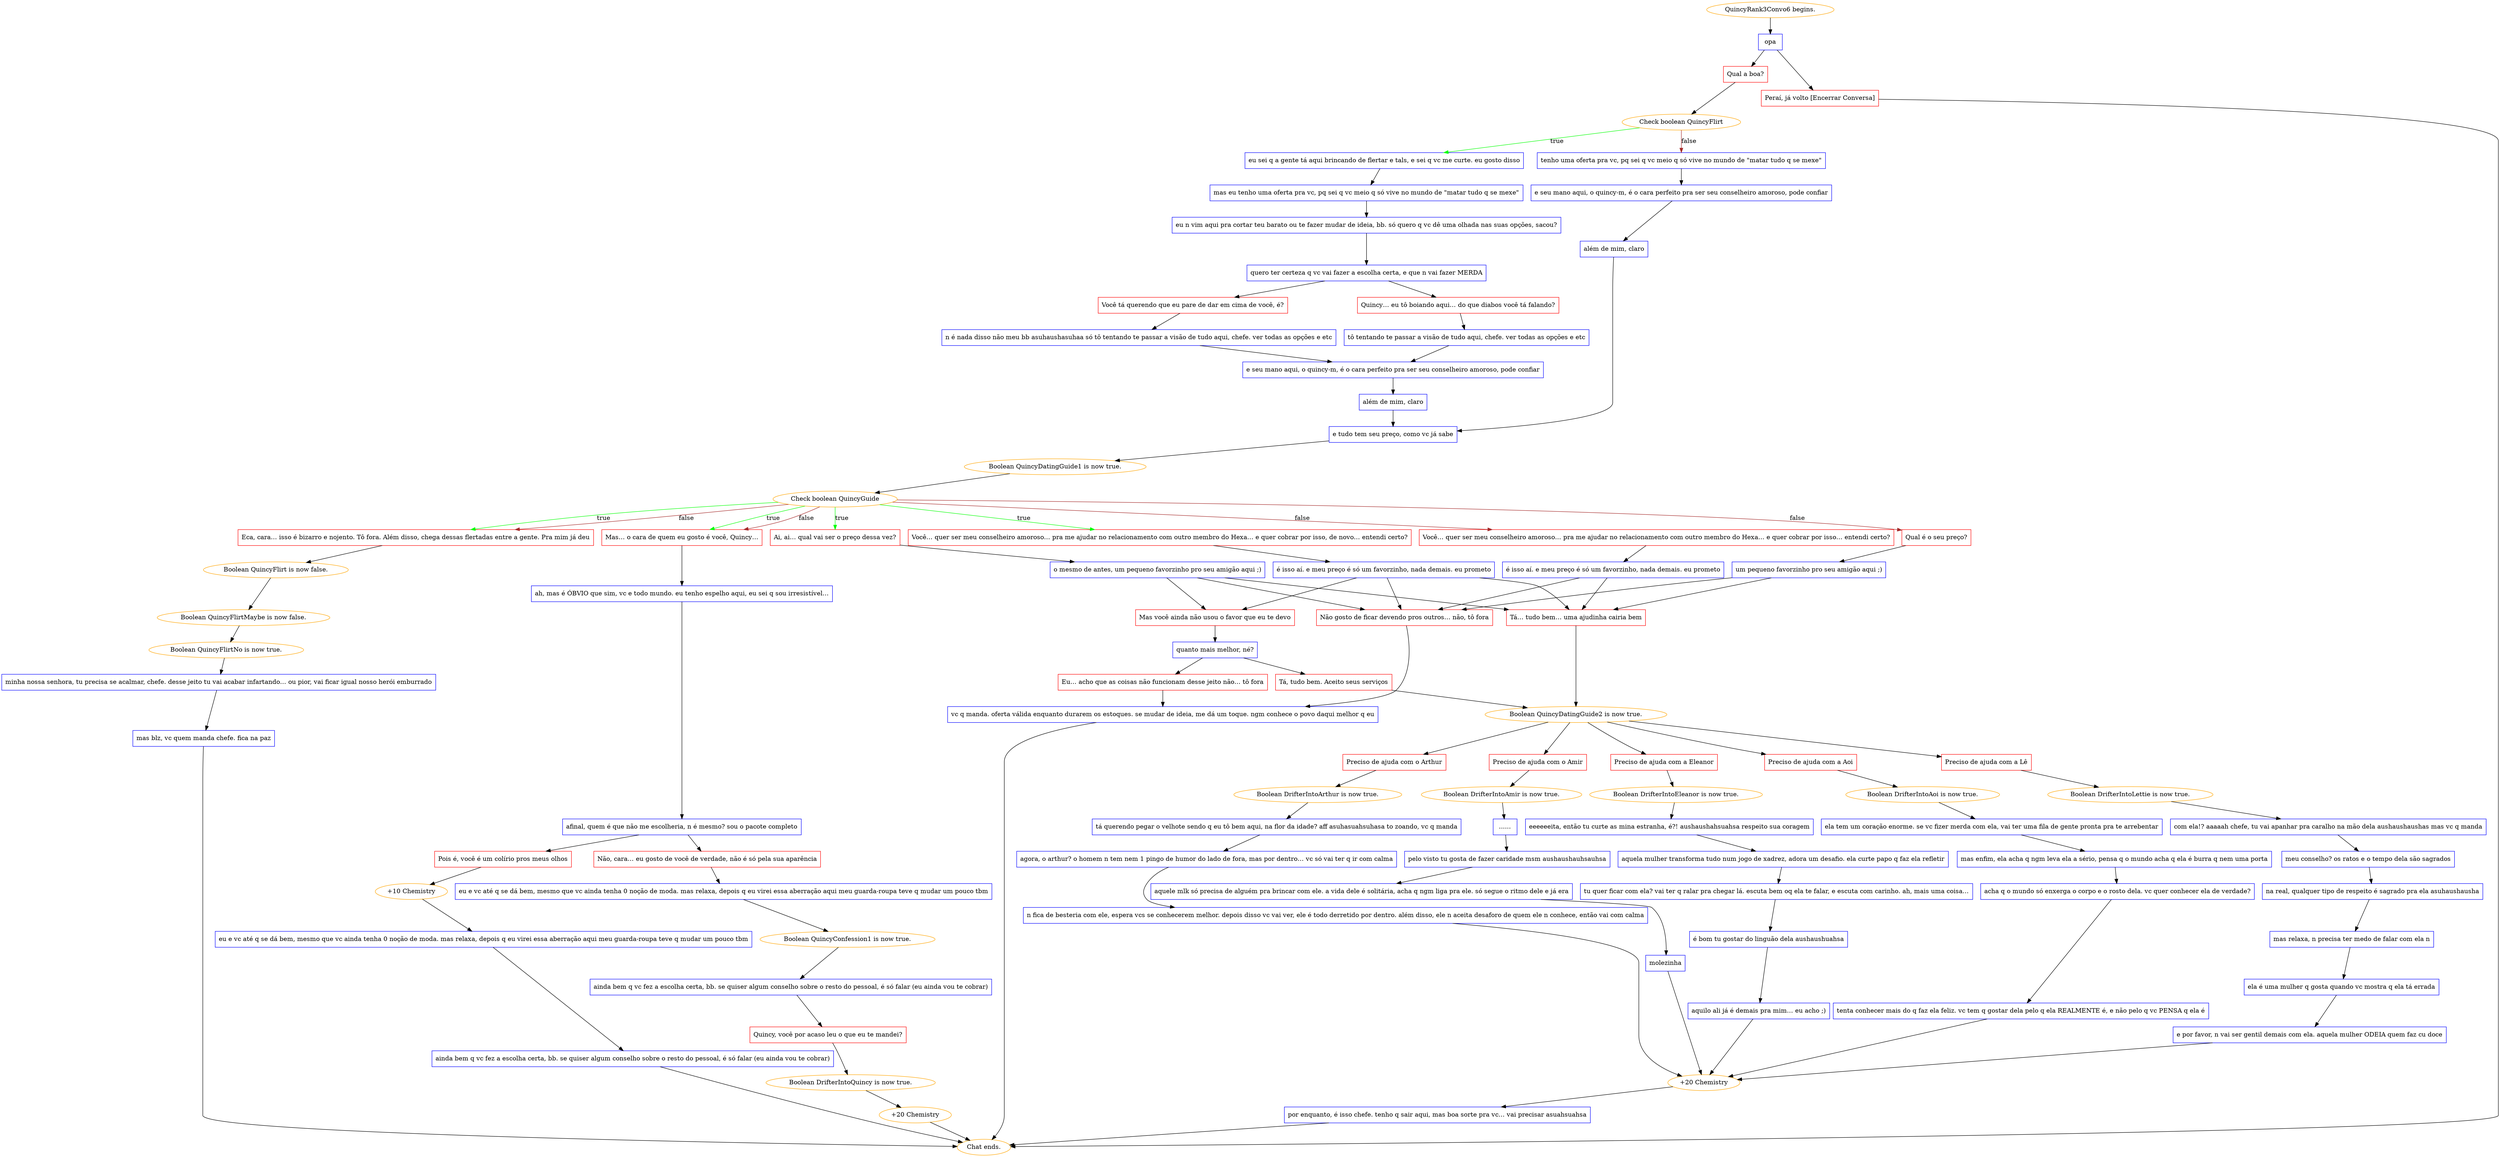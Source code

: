 digraph {
	"QuincyRank3Convo6 begins." [color=orange];
		"QuincyRank3Convo6 begins." -> j1899134527;
	j1899134527 [label="opa",shape=box,color=blue];
		j1899134527 -> j3283129214;
		j1899134527 -> j1351040982;
	j3283129214 [label="Qual a boa?",shape=box,color=red];
		j3283129214 -> j1014815872;
	j1351040982 [label="Peraí, já volto [Encerrar Conversa]",shape=box,color=red];
		j1351040982 -> "Chat ends.";
	j1014815872 [label="Check boolean QuincyFlirt",color=orange];
		j1014815872 -> j2688560369 [label=true,color=green];
		j1014815872 -> j3080964748 [label=false,color=brown];
	"Chat ends." [color=orange];
	j2688560369 [label="eu sei q a gente tá aqui brincando de flertar e tals, e sei q vc me curte. eu gosto disso",shape=box,color=blue];
		j2688560369 -> j4181937812;
	j3080964748 [label="tenho uma oferta pra vc, pq sei q vc meio q só vive no mundo de \"matar tudo q se mexe\"",shape=box,color=blue];
		j3080964748 -> j1052271242;
	j4181937812 [label="mas eu tenho uma oferta pra vc, pq sei q vc meio q só vive no mundo de \"matar tudo q se mexe\"",shape=box,color=blue];
		j4181937812 -> j3052379951;
	j1052271242 [label="e seu mano aqui, o quincy-m, é o cara perfeito pra ser seu conselheiro amoroso, pode confiar",shape=box,color=blue];
		j1052271242 -> j203169037;
	j3052379951 [label="eu n vim aqui pra cortar teu barato ou te fazer mudar de ideia, bb. só quero q vc dê uma olhada nas suas opções, sacou?",shape=box,color=blue];
		j3052379951 -> j2818376287;
	j203169037 [label="além de mim, claro",shape=box,color=blue];
		j203169037 -> j4233522807;
	j2818376287 [label="quero ter certeza q vc vai fazer a escolha certa, e que n vai fazer MERDA",shape=box,color=blue];
		j2818376287 -> j1246259162;
		j2818376287 -> j2829090144;
	j4233522807 [label="e tudo tem seu preço, como vc já sabe",shape=box,color=blue];
		j4233522807 -> j3858156737;
	j1246259162 [label="Quincy… eu tô boiando aqui… do que diabos você tá falando?",shape=box,color=red];
		j1246259162 -> j1976776343;
	j2829090144 [label="Você tá querendo que eu pare de dar em cima de você, é?",shape=box,color=red];
		j2829090144 -> j4289367729;
	j3858156737 [label="Boolean QuincyDatingGuide1 is now true.",color=orange];
		j3858156737 -> j3595540058;
	j1976776343 [label="tô tentando te passar a visão de tudo aqui, chefe. ver todas as opções e etc",shape=box,color=blue];
		j1976776343 -> j794977270;
	j4289367729 [label="n é nada disso não meu bb asuhaushasuhaa só tô tentando te passar a visão de tudo aqui, chefe. ver todas as opções e etc",shape=box,color=blue];
		j4289367729 -> j794977270;
	j3595540058 [label="Check boolean QuincyGuide",color=orange];
		j3595540058 -> j3364512253 [label=true,color=green];
		j3595540058 -> j3413141330 [label=true,color=green];
		j3595540058 -> j2612066228 [label=true,color=green];
		j3595540058 -> j719621546 [label=true,color=green];
		j3595540058 -> j1269861873 [label=false,color=brown];
		j3595540058 -> j2350319462 [label=false,color=brown];
		j3595540058 -> j2612066228 [label=false,color=brown];
		j3595540058 -> j719621546 [label=false,color=brown];
	j794977270 [label="e seu mano aqui, o quincy-m, é o cara perfeito pra ser seu conselheiro amoroso, pode confiar",shape=box,color=blue];
		j794977270 -> j374289655;
	j3364512253 [label="Você… quer ser meu conselheiro amoroso… pra me ajudar no relacionamento com outro membro do Hexa… e quer cobrar por isso, de novo… entendi certo?",shape=box,color=red];
		j3364512253 -> j1382402533;
	j3413141330 [label="Ai, ai… qual vai ser o preço dessa vez?",shape=box,color=red];
		j3413141330 -> j4203925583;
	j2612066228 [label="Eca, cara… isso é bizarro e nojento. Tô fora. Além disso, chega dessas flertadas entre a gente. Pra mim já deu",shape=box,color=red];
		j2612066228 -> j2702586282;
	j719621546 [label="Mas… o cara de quem eu gosto é você, Quincy…",shape=box,color=red];
		j719621546 -> j3465859200;
	j1269861873 [label="Qual é o seu preço?",shape=box,color=red];
		j1269861873 -> j1884598213;
	j2350319462 [label="Você… quer ser meu conselheiro amoroso… pra me ajudar no relacionamento com outro membro do Hexa… e quer cobrar por isso… entendi certo?",shape=box,color=red];
		j2350319462 -> j3336907204;
	j374289655 [label="além de mim, claro",shape=box,color=blue];
		j374289655 -> j4233522807;
	j1382402533 [label="é isso aí. e meu preço é só um favorzinho, nada demais. eu prometo",shape=box,color=blue];
		j1382402533 -> j1652860260;
		j1382402533 -> j1393485364;
		j1382402533 -> j1429370502;
	j4203925583 [label="o mesmo de antes, um pequeno favorzinho pro seu amigão aqui ;)",shape=box,color=blue];
		j4203925583 -> j1652860260;
		j4203925583 -> j1393485364;
		j4203925583 -> j1429370502;
	j2702586282 [label="Boolean QuincyFlirt is now false.",color=orange];
		j2702586282 -> j3488822375;
	j3465859200 [label="ah, mas é ÓBVIO que sim, vc e todo mundo. eu tenho espelho aqui, eu sei q sou irresistível…",shape=box,color=blue];
		j3465859200 -> j1741402013;
	j1884598213 [label="um pequeno favorzinho pro seu amigão aqui ;)",shape=box,color=blue];
		j1884598213 -> j1393485364;
		j1884598213 -> j1429370502;
	j3336907204 [label="é isso aí. e meu preço é só um favorzinho, nada demais. eu prometo",shape=box,color=blue];
		j3336907204 -> j1393485364;
		j3336907204 -> j1429370502;
	j1652860260 [label="Mas você ainda não usou o favor que eu te devo",shape=box,color=red];
		j1652860260 -> j274194518;
	j1393485364 [label="Não gosto de ficar devendo pros outros… não, tô fora",shape=box,color=red];
		j1393485364 -> j644459072;
	j1429370502 [label="Tá… tudo bem… uma ajudinha cairia bem",shape=box,color=red];
		j1429370502 -> j3319277691;
	j3488822375 [label="Boolean QuincyFlirtMaybe is now false.",color=orange];
		j3488822375 -> j3176526241;
	j1741402013 [label="afinal, quem é que não me escolheria, n é mesmo? sou o pacote completo",shape=box,color=blue];
		j1741402013 -> j3911867510;
		j1741402013 -> j649771014;
	j274194518 [label="quanto mais melhor, né?",shape=box,color=blue];
		j274194518 -> j498542357;
		j274194518 -> j2323948481;
	j644459072 [label="vc q manda. oferta válida enquanto durarem os estoques. se mudar de ideia, me dá um toque. ngm conhece o povo daqui melhor q eu",shape=box,color=blue];
		j644459072 -> "Chat ends.";
	j3319277691 [label="Boolean QuincyDatingGuide2 is now true.",color=orange];
		j3319277691 -> j350755663;
		j3319277691 -> j1232953483;
		j3319277691 -> j1804407155;
		j3319277691 -> j2521514269;
		j3319277691 -> j1247294776;
	j3176526241 [label="Boolean QuincyFlirtNo is now true.",color=orange];
		j3176526241 -> j4029377560;
	j3911867510 [label="Não, cara… eu gosto de você de verdade, não é só pela sua aparência",shape=box,color=red];
		j3911867510 -> j3598531008;
	j649771014 [label="Pois é, você é um colírio pros meus olhos",shape=box,color=red];
		j649771014 -> j161277483;
	j498542357 [label="Eu… acho que as coisas não funcionam desse jeito não… tô fora",shape=box,color=red];
		j498542357 -> j644459072;
	j2323948481 [label="Tá, tudo bem. Aceito seus serviços",shape=box,color=red];
		j2323948481 -> j3319277691;
	j350755663 [label="Preciso de ajuda com a Lê",shape=box,color=red];
		j350755663 -> j2313943888;
	j1232953483 [label="Preciso de ajuda com o Arthur",shape=box,color=red];
		j1232953483 -> j3946223148;
	j1804407155 [label="Preciso de ajuda com o Amir",shape=box,color=red];
		j1804407155 -> j1743564712;
	j2521514269 [label="Preciso de ajuda com a Eleanor",shape=box,color=red];
		j2521514269 -> j3019638465;
	j1247294776 [label="Preciso de ajuda com a Aoi",shape=box,color=red];
		j1247294776 -> j2375294503;
	j4029377560 [label="minha nossa senhora, tu precisa se acalmar, chefe. desse jeito tu vai acabar infartando… ou pior, vai ficar igual nosso herói emburrado",shape=box,color=blue];
		j4029377560 -> j1884768275;
	j3598531008 [label="eu e vc até q se dá bem, mesmo que vc ainda tenha 0 noção de moda. mas relaxa, depois q eu virei essa aberração aqui meu guarda-roupa teve q mudar um pouco tbm",shape=box,color=blue];
		j3598531008 -> j4039518050;
	j161277483 [label="+10 Chemistry",color=orange];
		j161277483 -> j3028806730;
	j2313943888 [label="Boolean DrifterIntoLettie is now true.",color=orange];
		j2313943888 -> j4159096700;
	j3946223148 [label="Boolean DrifterIntoArthur is now true.",color=orange];
		j3946223148 -> j181129079;
	j1743564712 [label="Boolean DrifterIntoAmir is now true.",color=orange];
		j1743564712 -> j117864180;
	j3019638465 [label="Boolean DrifterIntoEleanor is now true.",color=orange];
		j3019638465 -> j3831473841;
	j2375294503 [label="Boolean DrifterIntoAoi is now true.",color=orange];
		j2375294503 -> j2817259613;
	j1884768275 [label="mas blz, vc quem manda chefe. fica na paz",shape=box,color=blue];
		j1884768275 -> "Chat ends.";
	j4039518050 [label="Boolean QuincyConfession1 is now true.",color=orange];
		j4039518050 -> j1419402318;
	j3028806730 [label="eu e vc até q se dá bem, mesmo que vc ainda tenha 0 noção de moda. mas relaxa, depois q eu virei essa aberração aqui meu guarda-roupa teve q mudar um pouco tbm",shape=box,color=blue];
		j3028806730 -> j502567749;
	j4159096700 [label="com ela!? aaaaah chefe, tu vai apanhar pra caralho na mão dela aushaushaushas mas vc q manda",shape=box,color=blue];
		j4159096700 -> j38740230;
	j181129079 [label="tá querendo pegar o velhote sendo q eu tô bem aqui, na flor da idade? aff asuhasuahsuhasa to zoando, vc q manda",shape=box,color=blue];
		j181129079 -> j3769787996;
	j117864180 [label="......",shape=box,color=blue];
		j117864180 -> j3188163826;
	j3831473841 [label="eeeeeeita, então tu curte as mina estranha, é?! aushaushahsuahsa respeito sua coragem",shape=box,color=blue];
		j3831473841 -> j2131376502;
	j2817259613 [label="ela tem um coração enorme. se vc fizer merda com ela, vai ter uma fila de gente pronta pra te arrebentar",shape=box,color=blue];
		j2817259613 -> j724614212;
	j1419402318 [label="ainda bem q vc fez a escolha certa, bb. se quiser algum conselho sobre o resto do pessoal, é só falar (eu ainda vou te cobrar)",shape=box,color=blue];
		j1419402318 -> j4252682751;
	j502567749 [label="ainda bem q vc fez a escolha certa, bb. se quiser algum conselho sobre o resto do pessoal, é só falar (eu ainda vou te cobrar)",shape=box,color=blue];
		j502567749 -> "Chat ends.";
	j38740230 [label="meu conselho? os ratos e o tempo dela são sagrados",shape=box,color=blue];
		j38740230 -> j1778385156;
	j3769787996 [label="agora, o arthur? o homem n tem nem 1 pingo de humor do lado de fora, mas por dentro… vc só vai ter q ir com calma",shape=box,color=blue];
		j3769787996 -> j1145421070;
	j3188163826 [label="pelo visto tu gosta de fazer caridade msm aushaushauhsauhsa",shape=box,color=blue];
		j3188163826 -> j164074223;
	j2131376502 [label="aquela mulher transforma tudo num jogo de xadrez, adora um desafio. ela curte papo q faz ela refletir",shape=box,color=blue];
		j2131376502 -> j100451127;
	j724614212 [label="mas enfim, ela acha q ngm leva ela a sério, pensa q o mundo acha q ela é burra q nem uma porta",shape=box,color=blue];
		j724614212 -> j3012282366;
	j4252682751 [label="Quincy, você por acaso leu o que eu te mandei?",shape=box,color=red];
		j4252682751 -> j359041193;
	j1778385156 [label="na real, qualquer tipo de respeito é sagrado pra ela asuhaushausha",shape=box,color=blue];
		j1778385156 -> j993615987;
	j1145421070 [label="n fica de besteria com ele, espera vcs se conhecerem melhor. depois disso vc vai ver, ele é todo derretido por dentro. além disso, ele n aceita desaforo de quem ele n conhece, então vai com calma",shape=box,color=blue];
		j1145421070 -> j806745494;
	j164074223 [label="aquele mlk só precisa de alguém pra brincar com ele. a vida dele é solitária, acha q ngm liga pra ele. só segue o ritmo dele e já era",shape=box,color=blue];
		j164074223 -> j1841293868;
	j100451127 [label="tu quer ficar com ela? vai ter q ralar pra chegar lá. escuta bem oq ela te falar, e escuta com carinho. ah, mais uma coisa…",shape=box,color=blue];
		j100451127 -> j443199568;
	j3012282366 [label="acha q o mundo só enxerga o corpo e o rosto dela. vc quer conhecer ela de verdade?",shape=box,color=blue];
		j3012282366 -> j2921558142;
	j359041193 [label="Boolean DrifterIntoQuincy is now true.",color=orange];
		j359041193 -> j367054140;
	j993615987 [label="mas relaxa, n precisa ter medo de falar com ela n",shape=box,color=blue];
		j993615987 -> j3074121216;
	j806745494 [label="+20 Chemistry",color=orange];
		j806745494 -> j1424168701;
	j1841293868 [label="molezinha",shape=box,color=blue];
		j1841293868 -> j806745494;
	j443199568 [label="é bom tu gostar do linguão dela aushaushuahsa",shape=box,color=blue];
		j443199568 -> j2770141018;
	j2921558142 [label="tenta conhecer mais do q faz ela feliz. vc tem q gostar dela pelo q ela REALMENTE é, e não pelo q vc PENSA q ela é",shape=box,color=blue];
		j2921558142 -> j806745494;
	j367054140 [label="+20 Chemistry",color=orange];
		j367054140 -> "Chat ends.";
	j3074121216 [label="ela é uma mulher q gosta quando vc mostra q ela tá errada",shape=box,color=blue];
		j3074121216 -> j3938301158;
	j1424168701 [label="por enquanto, é isso chefe. tenho q sair aqui, mas boa sorte pra vc… vai precisar asuahsuahsa",shape=box,color=blue];
		j1424168701 -> "Chat ends.";
	j2770141018 [label="aquilo ali já é demais pra mim… eu acho ;)",shape=box,color=blue];
		j2770141018 -> j806745494;
	j3938301158 [label="e por favor, n vai ser gentil demais com ela. aquela mulher ODEIA quem faz cu doce",shape=box,color=blue];
		j3938301158 -> j806745494;
}